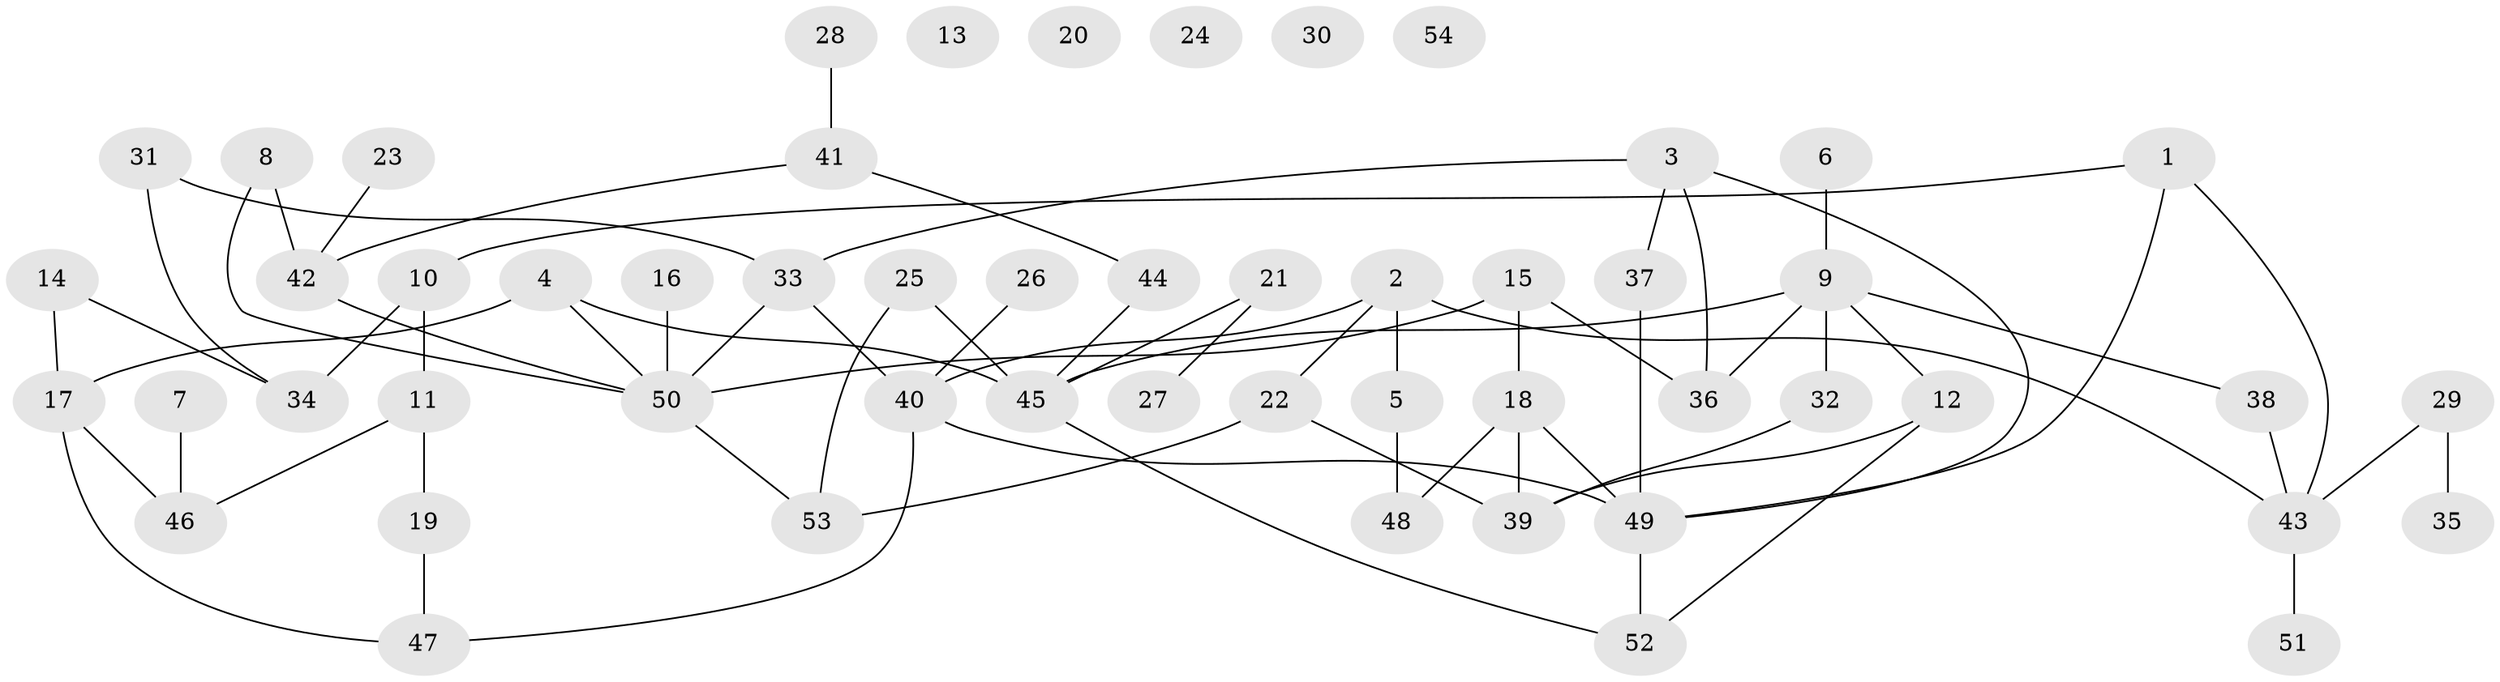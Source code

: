 // Generated by graph-tools (version 1.1) at 2025/33/03/09/25 02:33:58]
// undirected, 54 vertices, 70 edges
graph export_dot {
graph [start="1"]
  node [color=gray90,style=filled];
  1;
  2;
  3;
  4;
  5;
  6;
  7;
  8;
  9;
  10;
  11;
  12;
  13;
  14;
  15;
  16;
  17;
  18;
  19;
  20;
  21;
  22;
  23;
  24;
  25;
  26;
  27;
  28;
  29;
  30;
  31;
  32;
  33;
  34;
  35;
  36;
  37;
  38;
  39;
  40;
  41;
  42;
  43;
  44;
  45;
  46;
  47;
  48;
  49;
  50;
  51;
  52;
  53;
  54;
  1 -- 10;
  1 -- 43;
  1 -- 49;
  2 -- 5;
  2 -- 22;
  2 -- 40;
  2 -- 43;
  3 -- 33;
  3 -- 36;
  3 -- 37;
  3 -- 49;
  4 -- 17;
  4 -- 45;
  4 -- 50;
  5 -- 48;
  6 -- 9;
  7 -- 46;
  8 -- 42;
  8 -- 50;
  9 -- 12;
  9 -- 32;
  9 -- 36;
  9 -- 38;
  9 -- 45;
  10 -- 11;
  10 -- 34;
  11 -- 19;
  11 -- 46;
  12 -- 39;
  12 -- 52;
  14 -- 17;
  14 -- 34;
  15 -- 18;
  15 -- 36;
  15 -- 50;
  16 -- 50;
  17 -- 46;
  17 -- 47;
  18 -- 39;
  18 -- 48;
  18 -- 49;
  19 -- 47;
  21 -- 27;
  21 -- 45;
  22 -- 39;
  22 -- 53;
  23 -- 42;
  25 -- 45;
  25 -- 53;
  26 -- 40;
  28 -- 41;
  29 -- 35;
  29 -- 43;
  31 -- 33;
  31 -- 34;
  32 -- 39;
  33 -- 40;
  33 -- 50;
  37 -- 49;
  38 -- 43;
  40 -- 47;
  40 -- 49;
  41 -- 42;
  41 -- 44;
  42 -- 50;
  43 -- 51;
  44 -- 45;
  45 -- 52;
  49 -- 52;
  50 -- 53;
}
